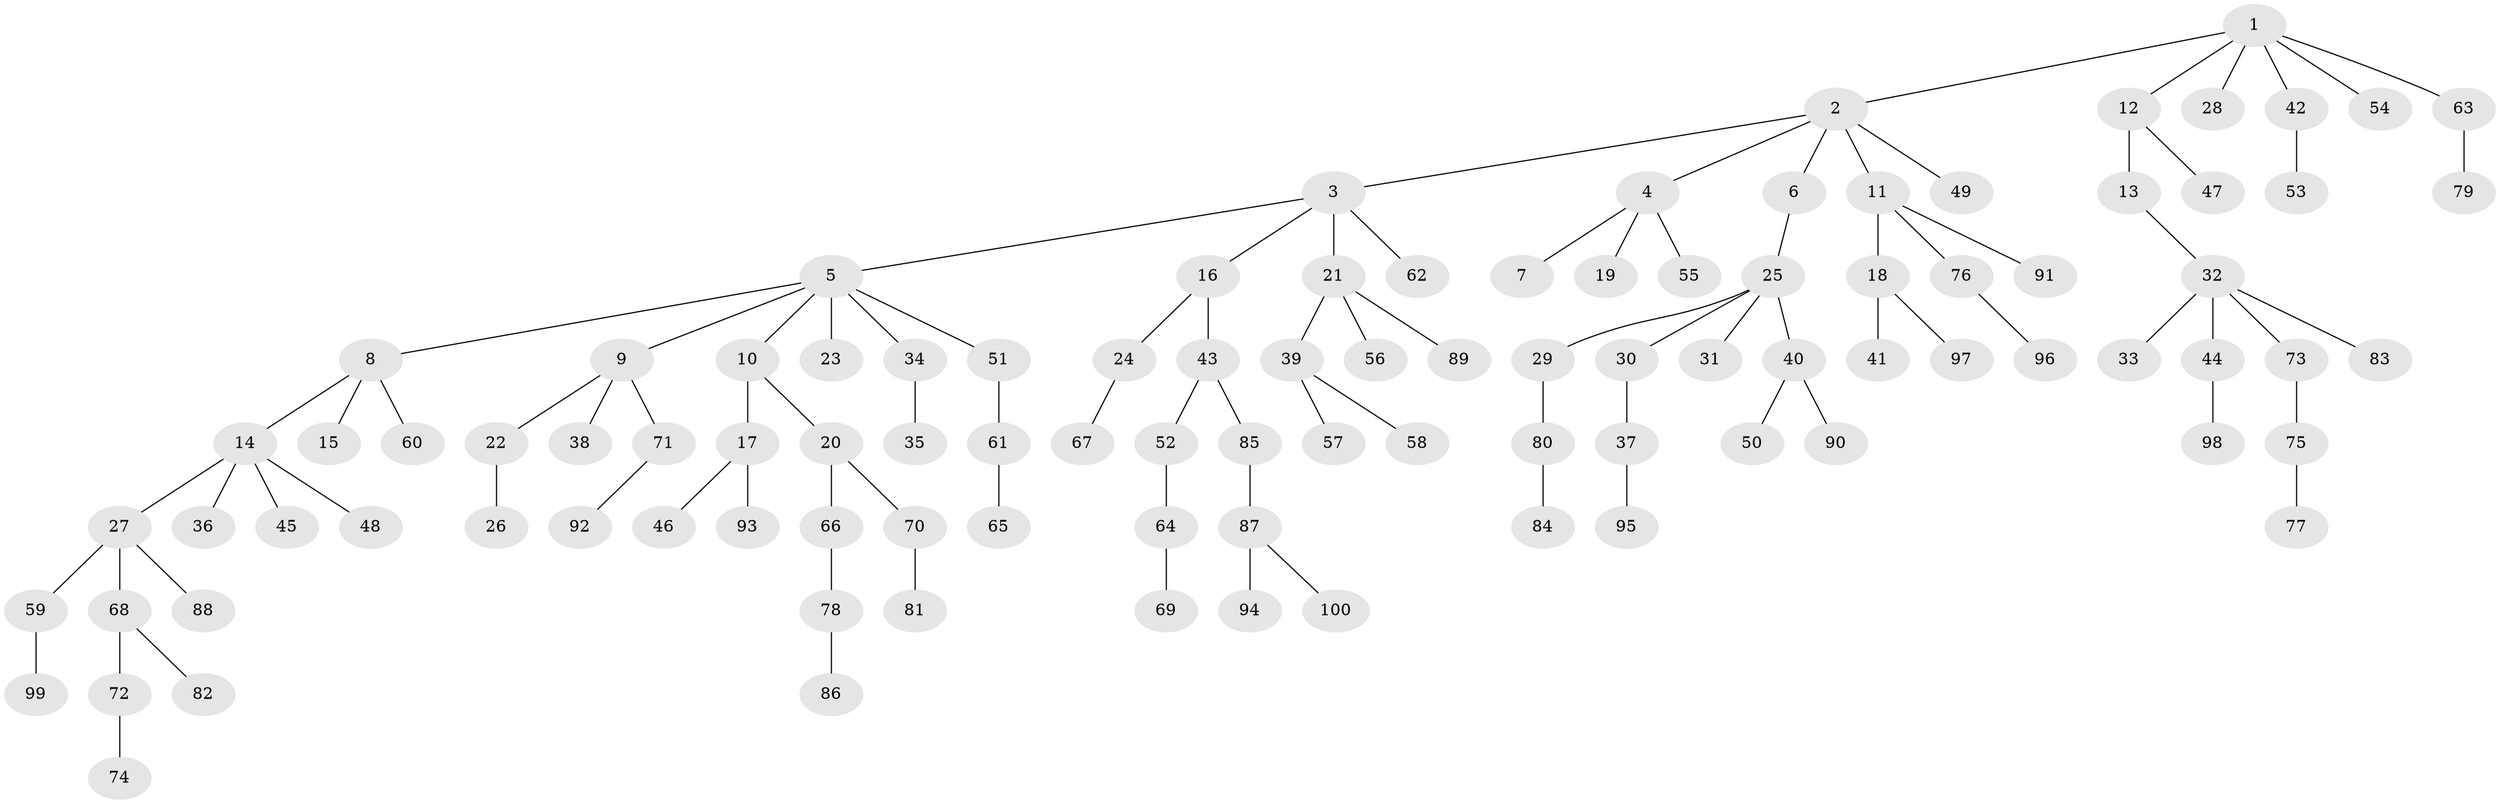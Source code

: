 // Generated by graph-tools (version 1.1) at 2025/11/02/21/25 10:11:10]
// undirected, 100 vertices, 99 edges
graph export_dot {
graph [start="1"]
  node [color=gray90,style=filled];
  1;
  2;
  3;
  4;
  5;
  6;
  7;
  8;
  9;
  10;
  11;
  12;
  13;
  14;
  15;
  16;
  17;
  18;
  19;
  20;
  21;
  22;
  23;
  24;
  25;
  26;
  27;
  28;
  29;
  30;
  31;
  32;
  33;
  34;
  35;
  36;
  37;
  38;
  39;
  40;
  41;
  42;
  43;
  44;
  45;
  46;
  47;
  48;
  49;
  50;
  51;
  52;
  53;
  54;
  55;
  56;
  57;
  58;
  59;
  60;
  61;
  62;
  63;
  64;
  65;
  66;
  67;
  68;
  69;
  70;
  71;
  72;
  73;
  74;
  75;
  76;
  77;
  78;
  79;
  80;
  81;
  82;
  83;
  84;
  85;
  86;
  87;
  88;
  89;
  90;
  91;
  92;
  93;
  94;
  95;
  96;
  97;
  98;
  99;
  100;
  1 -- 2;
  1 -- 12;
  1 -- 28;
  1 -- 42;
  1 -- 54;
  1 -- 63;
  2 -- 3;
  2 -- 4;
  2 -- 6;
  2 -- 11;
  2 -- 49;
  3 -- 5;
  3 -- 16;
  3 -- 21;
  3 -- 62;
  4 -- 7;
  4 -- 19;
  4 -- 55;
  5 -- 8;
  5 -- 9;
  5 -- 10;
  5 -- 23;
  5 -- 34;
  5 -- 51;
  6 -- 25;
  8 -- 14;
  8 -- 15;
  8 -- 60;
  9 -- 22;
  9 -- 38;
  9 -- 71;
  10 -- 17;
  10 -- 20;
  11 -- 18;
  11 -- 76;
  11 -- 91;
  12 -- 13;
  12 -- 47;
  13 -- 32;
  14 -- 27;
  14 -- 36;
  14 -- 45;
  14 -- 48;
  16 -- 24;
  16 -- 43;
  17 -- 46;
  17 -- 93;
  18 -- 41;
  18 -- 97;
  20 -- 66;
  20 -- 70;
  21 -- 39;
  21 -- 56;
  21 -- 89;
  22 -- 26;
  24 -- 67;
  25 -- 29;
  25 -- 30;
  25 -- 31;
  25 -- 40;
  27 -- 59;
  27 -- 68;
  27 -- 88;
  29 -- 80;
  30 -- 37;
  32 -- 33;
  32 -- 44;
  32 -- 73;
  32 -- 83;
  34 -- 35;
  37 -- 95;
  39 -- 57;
  39 -- 58;
  40 -- 50;
  40 -- 90;
  42 -- 53;
  43 -- 52;
  43 -- 85;
  44 -- 98;
  51 -- 61;
  52 -- 64;
  59 -- 99;
  61 -- 65;
  63 -- 79;
  64 -- 69;
  66 -- 78;
  68 -- 72;
  68 -- 82;
  70 -- 81;
  71 -- 92;
  72 -- 74;
  73 -- 75;
  75 -- 77;
  76 -- 96;
  78 -- 86;
  80 -- 84;
  85 -- 87;
  87 -- 94;
  87 -- 100;
}
